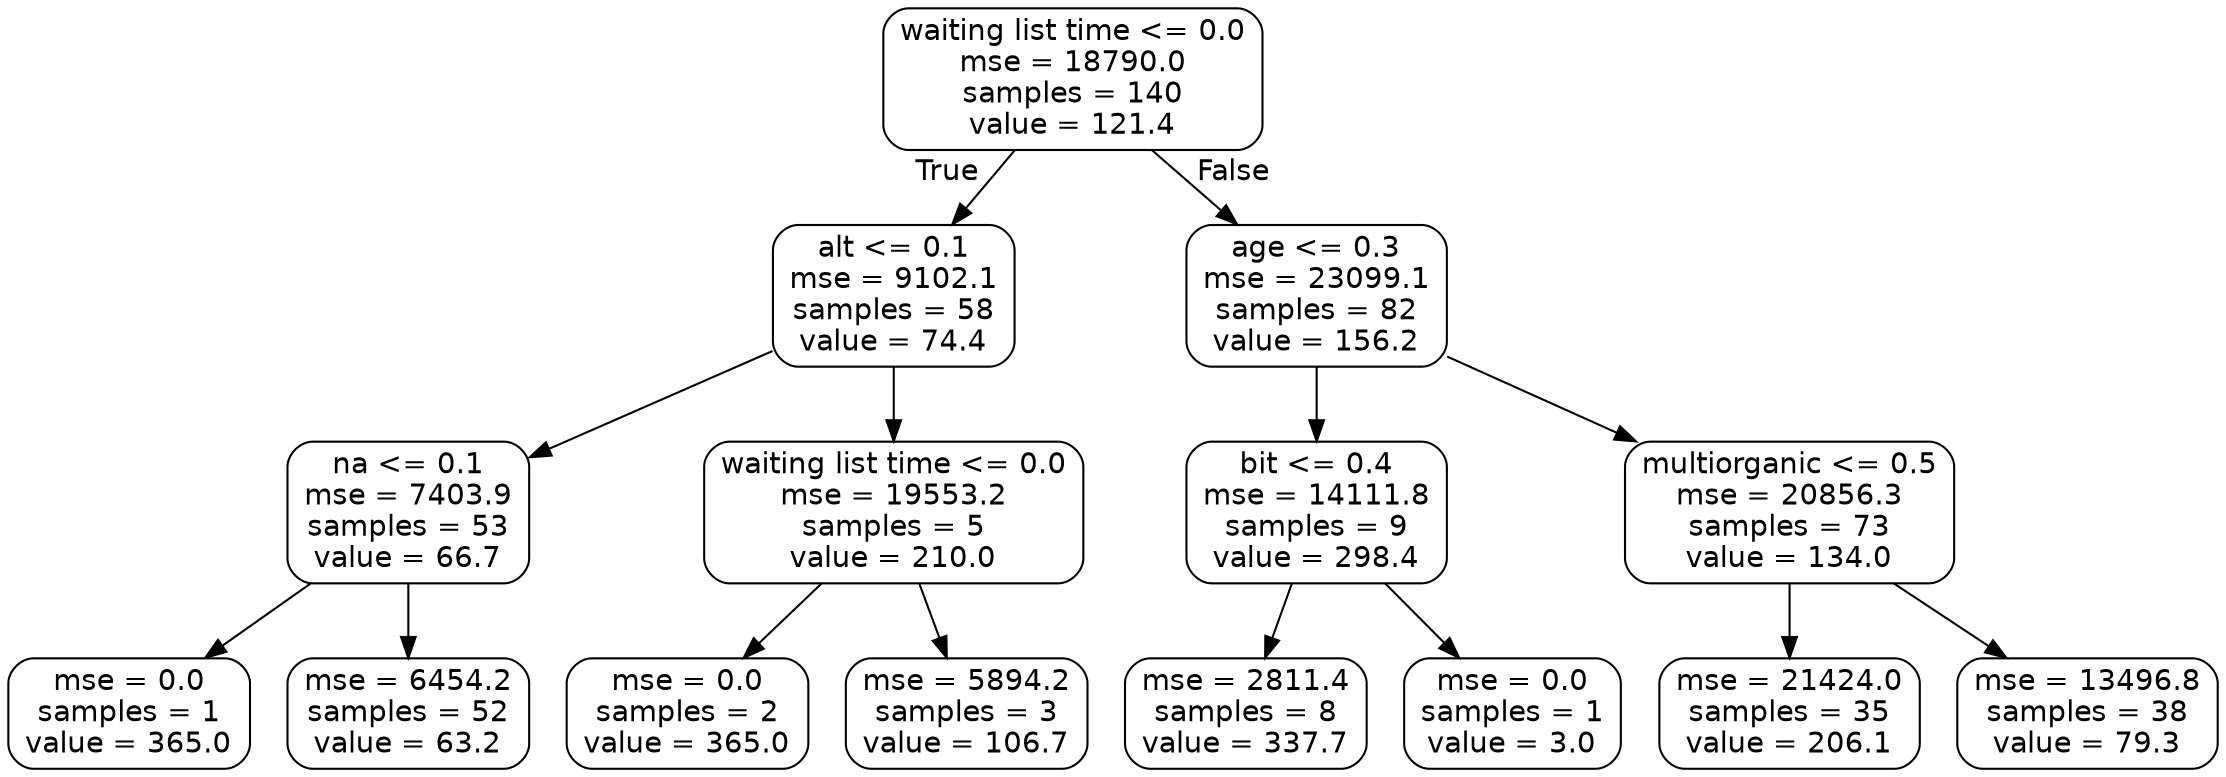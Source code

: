 digraph Tree {
node [shape=box, style="rounded", color="black", fontname=helvetica] ;
edge [fontname=helvetica] ;
0 [label="waiting list time <= 0.0\nmse = 18790.0\nsamples = 140\nvalue = 121.4"] ;
1 [label="alt <= 0.1\nmse = 9102.1\nsamples = 58\nvalue = 74.4"] ;
0 -> 1 [labeldistance=2.5, labelangle=45, headlabel="True"] ;
2 [label="na <= 0.1\nmse = 7403.9\nsamples = 53\nvalue = 66.7"] ;
1 -> 2 ;
3 [label="mse = 0.0\nsamples = 1\nvalue = 365.0"] ;
2 -> 3 ;
4 [label="mse = 6454.2\nsamples = 52\nvalue = 63.2"] ;
2 -> 4 ;
5 [label="waiting list time <= 0.0\nmse = 19553.2\nsamples = 5\nvalue = 210.0"] ;
1 -> 5 ;
6 [label="mse = 0.0\nsamples = 2\nvalue = 365.0"] ;
5 -> 6 ;
7 [label="mse = 5894.2\nsamples = 3\nvalue = 106.7"] ;
5 -> 7 ;
8 [label="age <= 0.3\nmse = 23099.1\nsamples = 82\nvalue = 156.2"] ;
0 -> 8 [labeldistance=2.5, labelangle=-45, headlabel="False"] ;
9 [label="bit <= 0.4\nmse = 14111.8\nsamples = 9\nvalue = 298.4"] ;
8 -> 9 ;
10 [label="mse = 2811.4\nsamples = 8\nvalue = 337.7"] ;
9 -> 10 ;
11 [label="mse = 0.0\nsamples = 1\nvalue = 3.0"] ;
9 -> 11 ;
12 [label="multiorganic <= 0.5\nmse = 20856.3\nsamples = 73\nvalue = 134.0"] ;
8 -> 12 ;
13 [label="mse = 21424.0\nsamples = 35\nvalue = 206.1"] ;
12 -> 13 ;
14 [label="mse = 13496.8\nsamples = 38\nvalue = 79.3"] ;
12 -> 14 ;
}